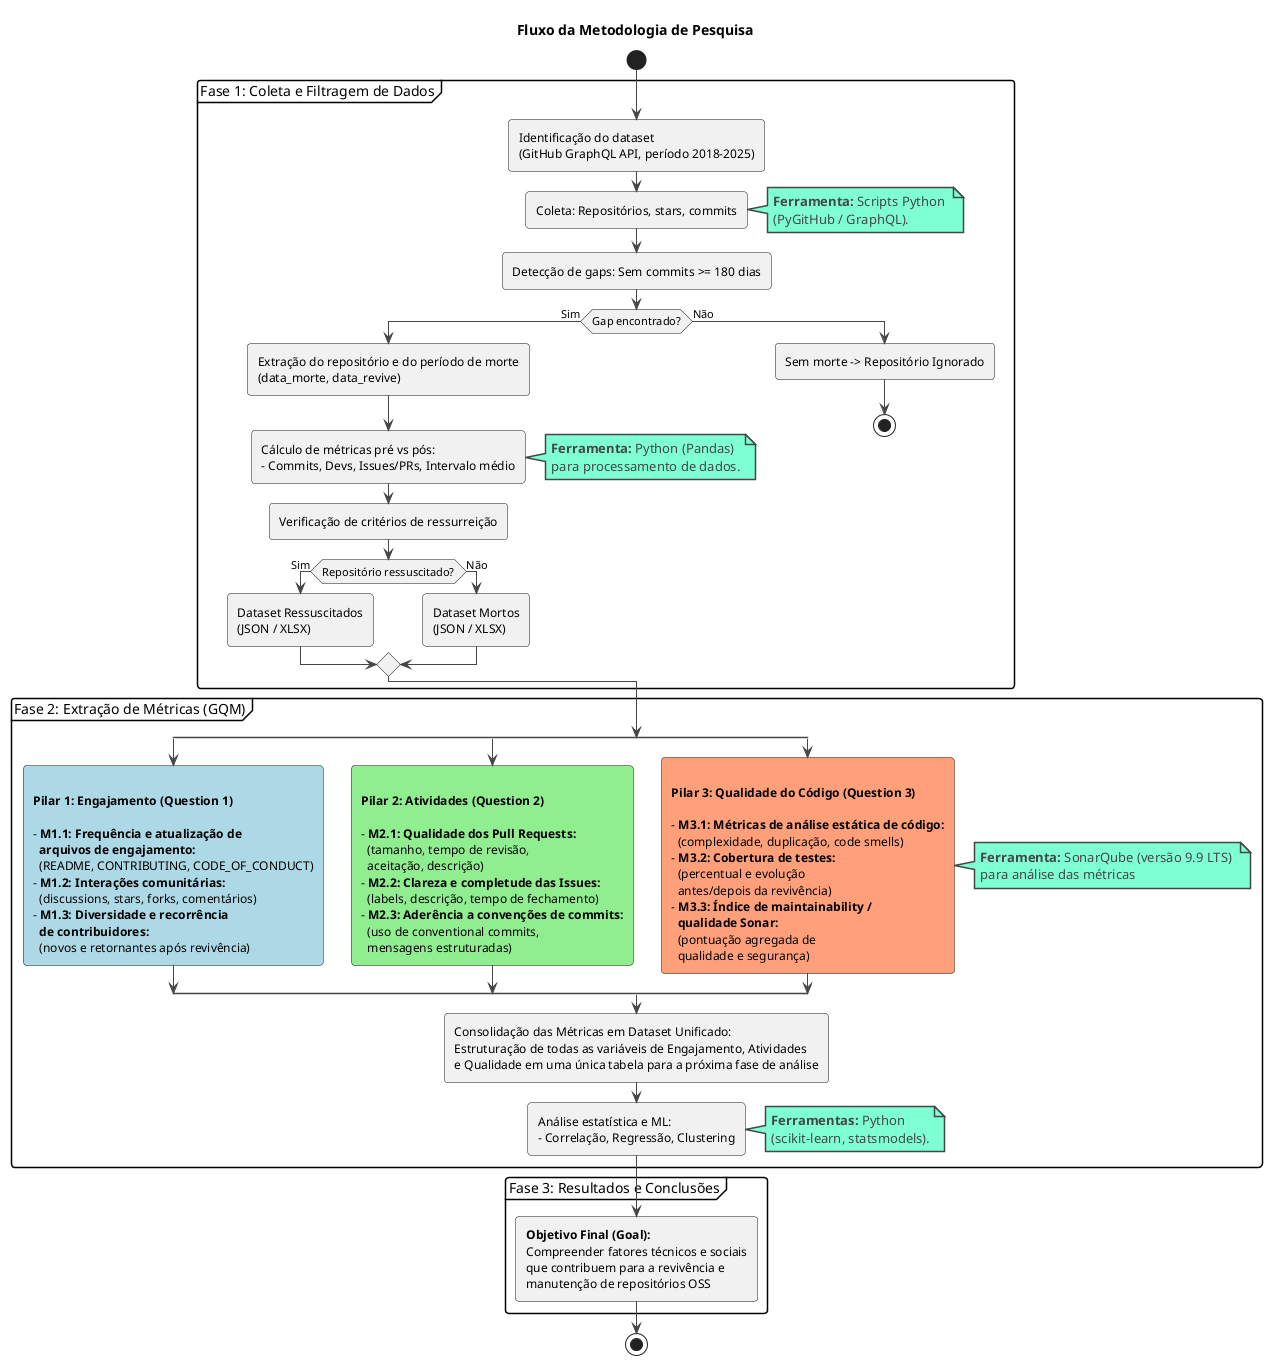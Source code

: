 @startuml
!theme vibrant
title Fluxo da Metodologia de Pesquisa
start

partition "Fase 1: Coleta e Filtragem de Dados" {
    :Identificação do dataset
    (GitHub GraphQL API, período 2018-2025);

    :Coleta: Repositórios, stars, commits;
    note right: **Ferramenta:** Scripts Python \n(PyGitHub / GraphQL).

    :Detecção de gaps: Sem commits >= 180 dias;

    if (Gap encontrado?) then (Sim)
        :Extração do repositório e do período de morte
        (data_morte, data_revive);

        :Cálculo de métricas pré vs pós:
        - Commits, Devs, Issues/PRs, Intervalo médio;
        note right: **Ferramenta:** Python (Pandas) \npara processamento de dados.

        :Verificação de critérios de ressurreição;

        if (Repositório ressuscitado?) then (Sim)
            :Dataset Ressuscitados
            (JSON / XLSX);
        else (Não)
            :Dataset Mortos
            (JSON / XLSX);
        endif

    else (Não)
        :Sem morte -> Repositório Ignorado;
        stop
    endif
}

partition "Fase 2: Extração de Métricas (GQM)" {
    split
        #LightBlue:
        **Pilar 1: Engajamento (Question 1)**
        
        - **M1.1: Frequência e atualização de**
          **arquivos de engajamento:**
          (README, CONTRIBUTING, CODE_OF_CONDUCT)
        - **M1.2: Interações comunitárias:**
          (discussions, stars, forks, comentários)
        - **M1.3: Diversidade e recorrência**
          **de contribuidores:**
          (novos e retornantes após revivência);
          
    split again
        #LightGreen:
        **Pilar 2: Atividades (Question 2)**
        
        - **M2.1: Qualidade dos Pull Requests:**
          (tamanho, tempo de revisão,
          aceitação, descrição)
        - **M2.2: Clareza e completude das Issues:**
          (labels, descrição, tempo de fechamento)
        - **M2.3: Aderência a convenções de commits:**
          (uso de conventional commits,
          mensagens estruturadas);

    split again
        #LightSalmon:
        **Pilar 3: Qualidade do Código (Question 3)**
        
        - **M3.1: Métricas de análise estática de código:**
          (complexidade, duplicação, code smells)
        - **M3.2: Cobertura de testes:**
          (percentual e evolução
          antes/depois da revivência)
        - **M3.3: Índice de maintainability /**
          **qualidade Sonar:**
          (pontuação agregada de
          qualidade e segurança);
       note right: **Ferramenta:** SonarQube (versão 9.9 LTS) \npara análise das métricas
          
    endsplit

    :Consolidação das Métricas em Dataset Unificado:
Estruturação de todas as variáveis de Engajamento, Atividades
e Qualidade em uma única tabela para a próxima fase de análise;

    :Análise estatística e ML:
    - Correlação, Regressão, Clustering;
    note right: **Ferramentas:** Python \n(scikit-learn, statsmodels).
}

partition "Fase 3: Resultados e Conclusões" {
    :**Objetivo Final (Goal):**
    Compreender fatores técnicos e sociais
    que contribuem para a revivência e
    manutenção de repositórios OSS;
}

stop
@enduml
